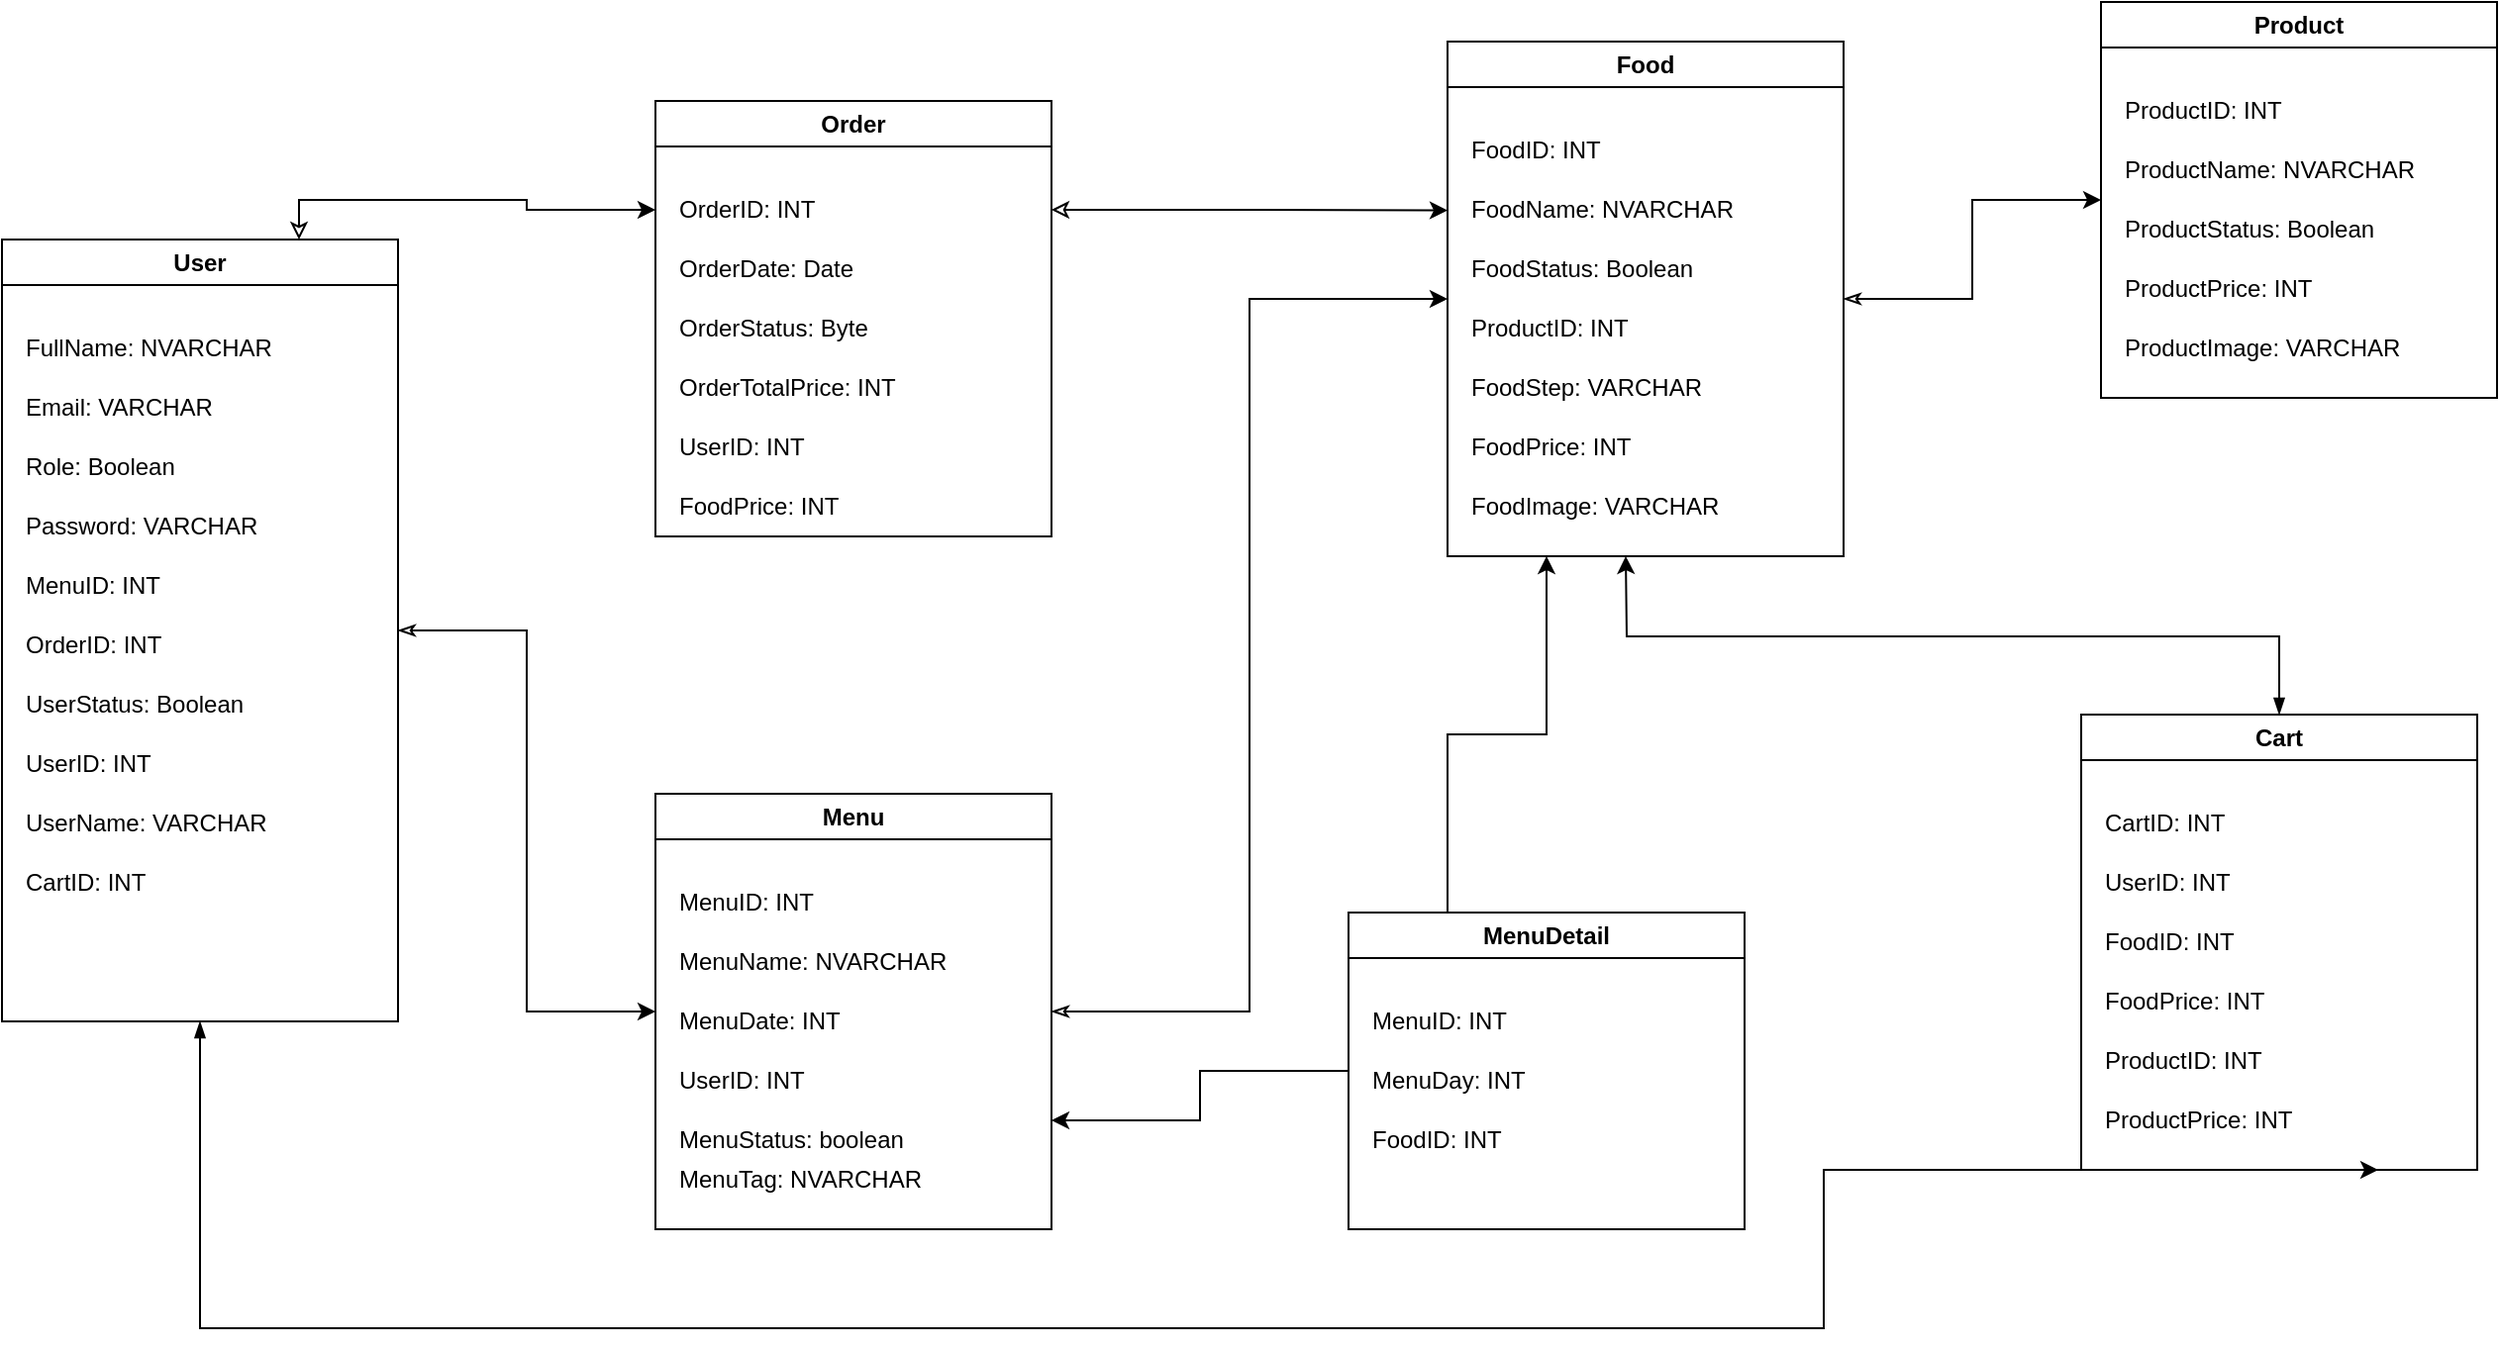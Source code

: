 <mxfile version="24.1.0" type="device">
  <diagram id="C5RBs43oDa-KdzZeNtuy" name="Page-1">
    <mxGraphModel dx="712" dy="827" grid="1" gridSize="10" guides="1" tooltips="1" connect="1" arrows="1" fold="1" page="1" pageScale="1" pageWidth="700" pageHeight="1000" math="0" shadow="0">
      <root>
        <mxCell id="WIyWlLk6GJQsqaUBKTNV-0" />
        <mxCell id="WIyWlLk6GJQsqaUBKTNV-1" parent="WIyWlLk6GJQsqaUBKTNV-0" />
        <mxCell id="eBe9NrjVwhEct2kou5ef-25" style="edgeStyle=orthogonalEdgeStyle;rounded=0;orthogonalLoop=1;jettySize=auto;html=1;exitX=0.75;exitY=0;exitDx=0;exitDy=0;entryX=0;entryY=0.25;entryDx=0;entryDy=0;startArrow=classic;startFill=0;" parent="WIyWlLk6GJQsqaUBKTNV-1" source="wlzenyJbIIAM9l0T2x9z-0" target="eBe9NrjVwhEct2kou5ef-16" edge="1">
          <mxGeometry relative="1" as="geometry" />
        </mxCell>
        <mxCell id="eBe9NrjVwhEct2kou5ef-26" style="edgeStyle=orthogonalEdgeStyle;rounded=0;orthogonalLoop=1;jettySize=auto;html=1;exitX=1;exitY=0.5;exitDx=0;exitDy=0;entryX=0;entryY=0.5;entryDx=0;entryDy=0;startArrow=classicThin;startFill=0;" parent="WIyWlLk6GJQsqaUBKTNV-1" source="wlzenyJbIIAM9l0T2x9z-0" target="wlzenyJbIIAM9l0T2x9z-10" edge="1">
          <mxGeometry relative="1" as="geometry" />
        </mxCell>
        <mxCell id="eBe9NrjVwhEct2kou5ef-47" style="edgeStyle=orthogonalEdgeStyle;rounded=0;orthogonalLoop=1;jettySize=auto;html=1;exitX=0.5;exitY=1;exitDx=0;exitDy=0;entryX=0.75;entryY=1;entryDx=0;entryDy=0;startArrow=blockThin;startFill=1;" parent="WIyWlLk6GJQsqaUBKTNV-1" source="wlzenyJbIIAM9l0T2x9z-0" target="eBe9NrjVwhEct2kou5ef-30" edge="1">
          <mxGeometry relative="1" as="geometry">
            <Array as="points">
              <mxPoint x="210" y="740" />
              <mxPoint x="1030" y="740" />
            </Array>
          </mxGeometry>
        </mxCell>
        <mxCell id="wlzenyJbIIAM9l0T2x9z-0" value="User" style="swimlane;whiteSpace=wrap;html=1;" parent="WIyWlLk6GJQsqaUBKTNV-1" vertex="1">
          <mxGeometry x="110" y="190" width="200" height="395" as="geometry" />
        </mxCell>
        <mxCell id="wlzenyJbIIAM9l0T2x9z-3" value="FullName: NVARCHAR" style="text;html=1;align=left;verticalAlign=middle;whiteSpace=wrap;rounded=0;" parent="wlzenyJbIIAM9l0T2x9z-0" vertex="1">
          <mxGeometry x="10" y="40" width="160" height="30" as="geometry" />
        </mxCell>
        <mxCell id="wlzenyJbIIAM9l0T2x9z-4" value="Email: VARCHAR" style="text;html=1;align=left;verticalAlign=middle;whiteSpace=wrap;rounded=0;" parent="wlzenyJbIIAM9l0T2x9z-0" vertex="1">
          <mxGeometry x="10" y="70" width="160" height="30" as="geometry" />
        </mxCell>
        <mxCell id="wlzenyJbIIAM9l0T2x9z-5" value="Role: Boolean" style="text;html=1;align=left;verticalAlign=middle;whiteSpace=wrap;rounded=0;" parent="wlzenyJbIIAM9l0T2x9z-0" vertex="1">
          <mxGeometry x="10" y="100" width="160" height="30" as="geometry" />
        </mxCell>
        <mxCell id="wlzenyJbIIAM9l0T2x9z-6" value="Password: VARCHAR" style="text;html=1;align=left;verticalAlign=middle;whiteSpace=wrap;rounded=0;" parent="wlzenyJbIIAM9l0T2x9z-0" vertex="1">
          <mxGeometry x="10" y="130" width="160" height="30" as="geometry" />
        </mxCell>
        <mxCell id="wlzenyJbIIAM9l0T2x9z-7" value="MenuID: INT" style="text;html=1;align=left;verticalAlign=middle;whiteSpace=wrap;rounded=0;" parent="wlzenyJbIIAM9l0T2x9z-0" vertex="1">
          <mxGeometry x="10" y="160" width="160" height="30" as="geometry" />
        </mxCell>
        <mxCell id="wlzenyJbIIAM9l0T2x9z-8" value="OrderID: INT" style="text;html=1;align=left;verticalAlign=middle;whiteSpace=wrap;rounded=0;" parent="wlzenyJbIIAM9l0T2x9z-0" vertex="1">
          <mxGeometry x="10" y="190" width="160" height="30" as="geometry" />
        </mxCell>
        <mxCell id="wlzenyJbIIAM9l0T2x9z-9" value="UserStatus: Boolean" style="text;html=1;align=left;verticalAlign=middle;whiteSpace=wrap;rounded=0;" parent="wlzenyJbIIAM9l0T2x9z-0" vertex="1">
          <mxGeometry x="10" y="220" width="160" height="30" as="geometry" />
        </mxCell>
        <mxCell id="wlzenyJbIIAM9l0T2x9z-18" value="UserID: INT" style="text;html=1;align=left;verticalAlign=middle;whiteSpace=wrap;rounded=0;" parent="wlzenyJbIIAM9l0T2x9z-0" vertex="1">
          <mxGeometry x="10" y="250" width="160" height="30" as="geometry" />
        </mxCell>
        <mxCell id="iK7r8L6nQ7AS_cM26z_x-1" value="UserName: VARCHAR" style="text;html=1;align=left;verticalAlign=middle;whiteSpace=wrap;rounded=0;" parent="wlzenyJbIIAM9l0T2x9z-0" vertex="1">
          <mxGeometry x="10" y="280" width="160" height="30" as="geometry" />
        </mxCell>
        <mxCell id="jplNvjDEhCDdt2a2HbCQ-0" value="CartID: INT" style="text;html=1;align=left;verticalAlign=middle;whiteSpace=wrap;rounded=0;" parent="wlzenyJbIIAM9l0T2x9z-0" vertex="1">
          <mxGeometry x="10" y="310" width="160" height="30" as="geometry" />
        </mxCell>
        <mxCell id="eBe9NrjVwhEct2kou5ef-28" style="edgeStyle=orthogonalEdgeStyle;rounded=0;orthogonalLoop=1;jettySize=auto;html=1;exitX=1;exitY=0.5;exitDx=0;exitDy=0;entryX=0;entryY=0.5;entryDx=0;entryDy=0;startArrow=classicThin;startFill=0;" parent="WIyWlLk6GJQsqaUBKTNV-1" source="wlzenyJbIIAM9l0T2x9z-10" target="eBe9NrjVwhEct2kou5ef-0" edge="1">
          <mxGeometry relative="1" as="geometry" />
        </mxCell>
        <mxCell id="wlzenyJbIIAM9l0T2x9z-10" value="Menu" style="swimlane;whiteSpace=wrap;html=1;" parent="WIyWlLk6GJQsqaUBKTNV-1" vertex="1">
          <mxGeometry x="440" y="470" width="200" height="220" as="geometry" />
        </mxCell>
        <mxCell id="wlzenyJbIIAM9l0T2x9z-11" value="MenuID: INT" style="text;html=1;align=left;verticalAlign=middle;whiteSpace=wrap;rounded=0;" parent="wlzenyJbIIAM9l0T2x9z-10" vertex="1">
          <mxGeometry x="10" y="40" width="160" height="30" as="geometry" />
        </mxCell>
        <mxCell id="wlzenyJbIIAM9l0T2x9z-13" value="MenuDate: INT" style="text;html=1;align=left;verticalAlign=middle;whiteSpace=wrap;rounded=0;" parent="wlzenyJbIIAM9l0T2x9z-10" vertex="1">
          <mxGeometry x="10" y="100" width="160" height="30" as="geometry" />
        </mxCell>
        <mxCell id="wlzenyJbIIAM9l0T2x9z-14" value="UserID: INT" style="text;html=1;align=left;verticalAlign=middle;whiteSpace=wrap;rounded=0;" parent="wlzenyJbIIAM9l0T2x9z-10" vertex="1">
          <mxGeometry x="10" y="130" width="160" height="30" as="geometry" />
        </mxCell>
        <mxCell id="2pTqiuVihy7p_YKLxnr8-0" value="MenuName: NVARCHAR" style="text;html=1;align=left;verticalAlign=middle;whiteSpace=wrap;rounded=0;" parent="wlzenyJbIIAM9l0T2x9z-10" vertex="1">
          <mxGeometry x="10" y="70" width="160" height="30" as="geometry" />
        </mxCell>
        <mxCell id="2pTqiuVihy7p_YKLxnr8-1" value="MenuStatus: boolean" style="text;html=1;align=left;verticalAlign=middle;whiteSpace=wrap;rounded=0;" parent="wlzenyJbIIAM9l0T2x9z-10" vertex="1">
          <mxGeometry x="10" y="160" width="160" height="30" as="geometry" />
        </mxCell>
        <mxCell id="q6uzo9C-Sv_VozJGh8H0-0" value="MenuTag: NVARCHAR" style="text;html=1;align=left;verticalAlign=middle;whiteSpace=wrap;rounded=0;" vertex="1" parent="wlzenyJbIIAM9l0T2x9z-10">
          <mxGeometry x="10" y="180" width="160" height="30" as="geometry" />
        </mxCell>
        <mxCell id="eBe9NrjVwhEct2kou5ef-29" style="edgeStyle=orthogonalEdgeStyle;rounded=0;orthogonalLoop=1;jettySize=auto;html=1;exitX=1;exitY=0.5;exitDx=0;exitDy=0;entryX=0;entryY=0.5;entryDx=0;entryDy=0;startArrow=classicThin;startFill=0;" parent="WIyWlLk6GJQsqaUBKTNV-1" source="eBe9NrjVwhEct2kou5ef-0" target="eBe9NrjVwhEct2kou5ef-9" edge="1">
          <mxGeometry relative="1" as="geometry" />
        </mxCell>
        <mxCell id="eBe9NrjVwhEct2kou5ef-0" value="Food" style="swimlane;whiteSpace=wrap;html=1;" parent="WIyWlLk6GJQsqaUBKTNV-1" vertex="1">
          <mxGeometry x="840" y="90" width="200" height="260" as="geometry" />
        </mxCell>
        <mxCell id="eBe9NrjVwhEct2kou5ef-1" value="FoodID: INT" style="text;html=1;align=left;verticalAlign=middle;whiteSpace=wrap;rounded=0;" parent="eBe9NrjVwhEct2kou5ef-0" vertex="1">
          <mxGeometry x="10" y="40" width="160" height="30" as="geometry" />
        </mxCell>
        <mxCell id="eBe9NrjVwhEct2kou5ef-2" value="FoodName: NVARCHAR" style="text;html=1;align=left;verticalAlign=middle;whiteSpace=wrap;rounded=0;" parent="eBe9NrjVwhEct2kou5ef-0" vertex="1">
          <mxGeometry x="10" y="70" width="160" height="30" as="geometry" />
        </mxCell>
        <mxCell id="eBe9NrjVwhEct2kou5ef-3" value="FoodStatus: Boolean" style="text;html=1;align=left;verticalAlign=middle;whiteSpace=wrap;rounded=0;" parent="eBe9NrjVwhEct2kou5ef-0" vertex="1">
          <mxGeometry x="10" y="100" width="160" height="30" as="geometry" />
        </mxCell>
        <mxCell id="eBe9NrjVwhEct2kou5ef-4" value="ProductID: INT" style="text;html=1;align=left;verticalAlign=middle;whiteSpace=wrap;rounded=0;" parent="eBe9NrjVwhEct2kou5ef-0" vertex="1">
          <mxGeometry x="10" y="130" width="160" height="30" as="geometry" />
        </mxCell>
        <mxCell id="eBe9NrjVwhEct2kou5ef-5" value="FoodStep: VARCHAR" style="text;html=1;align=left;verticalAlign=middle;whiteSpace=wrap;rounded=0;" parent="eBe9NrjVwhEct2kou5ef-0" vertex="1">
          <mxGeometry x="10" y="160" width="160" height="30" as="geometry" />
        </mxCell>
        <mxCell id="eBe9NrjVwhEct2kou5ef-15" value="FoodPrice: INT" style="text;html=1;align=left;verticalAlign=middle;whiteSpace=wrap;rounded=0;" parent="eBe9NrjVwhEct2kou5ef-0" vertex="1">
          <mxGeometry x="10" y="190" width="160" height="30" as="geometry" />
        </mxCell>
        <mxCell id="iK7r8L6nQ7AS_cM26z_x-0" value="FoodImage: VARCHAR" style="text;html=1;align=left;verticalAlign=middle;whiteSpace=wrap;rounded=0;" parent="eBe9NrjVwhEct2kou5ef-0" vertex="1">
          <mxGeometry x="10" y="220" width="160" height="30" as="geometry" />
        </mxCell>
        <mxCell id="eBe9NrjVwhEct2kou5ef-9" value="Product" style="swimlane;whiteSpace=wrap;html=1;" parent="WIyWlLk6GJQsqaUBKTNV-1" vertex="1">
          <mxGeometry x="1170" y="70" width="200" height="200" as="geometry" />
        </mxCell>
        <mxCell id="eBe9NrjVwhEct2kou5ef-10" value="ProductID: INT" style="text;html=1;align=left;verticalAlign=middle;whiteSpace=wrap;rounded=0;" parent="eBe9NrjVwhEct2kou5ef-9" vertex="1">
          <mxGeometry x="10" y="40" width="160" height="30" as="geometry" />
        </mxCell>
        <mxCell id="eBe9NrjVwhEct2kou5ef-11" value="ProductName: NVARCHAR" style="text;html=1;align=left;verticalAlign=middle;whiteSpace=wrap;rounded=0;" parent="eBe9NrjVwhEct2kou5ef-9" vertex="1">
          <mxGeometry x="10" y="70" width="160" height="30" as="geometry" />
        </mxCell>
        <mxCell id="eBe9NrjVwhEct2kou5ef-12" value="ProductStatus: Boolean" style="text;html=1;align=left;verticalAlign=middle;whiteSpace=wrap;rounded=0;" parent="eBe9NrjVwhEct2kou5ef-9" vertex="1">
          <mxGeometry x="10" y="100" width="160" height="30" as="geometry" />
        </mxCell>
        <mxCell id="jplNvjDEhCDdt2a2HbCQ-1" value="ProductPrice: INT" style="text;html=1;align=left;verticalAlign=middle;whiteSpace=wrap;rounded=0;" parent="eBe9NrjVwhEct2kou5ef-9" vertex="1">
          <mxGeometry x="10" y="130" width="160" height="30" as="geometry" />
        </mxCell>
        <mxCell id="jplNvjDEhCDdt2a2HbCQ-2" value="ProductImage: VARCHAR" style="text;html=1;align=left;verticalAlign=middle;whiteSpace=wrap;rounded=0;" parent="eBe9NrjVwhEct2kou5ef-9" vertex="1">
          <mxGeometry x="10" y="160" width="160" height="30" as="geometry" />
        </mxCell>
        <mxCell id="eBe9NrjVwhEct2kou5ef-27" style="edgeStyle=orthogonalEdgeStyle;rounded=0;orthogonalLoop=1;jettySize=auto;html=1;exitX=1;exitY=0.25;exitDx=0;exitDy=0;startArrow=classic;startFill=0;" parent="WIyWlLk6GJQsqaUBKTNV-1" source="eBe9NrjVwhEct2kou5ef-16" edge="1">
          <mxGeometry relative="1" as="geometry">
            <mxPoint x="840" y="175.308" as="targetPoint" />
          </mxGeometry>
        </mxCell>
        <mxCell id="eBe9NrjVwhEct2kou5ef-16" value="Order" style="swimlane;whiteSpace=wrap;html=1;" parent="WIyWlLk6GJQsqaUBKTNV-1" vertex="1">
          <mxGeometry x="440" y="120" width="200" height="220" as="geometry" />
        </mxCell>
        <mxCell id="eBe9NrjVwhEct2kou5ef-17" value="OrderID: INT" style="text;html=1;align=left;verticalAlign=middle;whiteSpace=wrap;rounded=0;" parent="eBe9NrjVwhEct2kou5ef-16" vertex="1">
          <mxGeometry x="10" y="40" width="160" height="30" as="geometry" />
        </mxCell>
        <mxCell id="eBe9NrjVwhEct2kou5ef-18" value="OrderDate: Date" style="text;html=1;align=left;verticalAlign=middle;whiteSpace=wrap;rounded=0;" parent="eBe9NrjVwhEct2kou5ef-16" vertex="1">
          <mxGeometry x="10" y="70" width="160" height="30" as="geometry" />
        </mxCell>
        <mxCell id="eBe9NrjVwhEct2kou5ef-19" value="OrderStatus: Byte" style="text;html=1;align=left;verticalAlign=middle;whiteSpace=wrap;rounded=0;" parent="eBe9NrjVwhEct2kou5ef-16" vertex="1">
          <mxGeometry x="10" y="100" width="160" height="30" as="geometry" />
        </mxCell>
        <mxCell id="eBe9NrjVwhEct2kou5ef-20" value="OrderTotalPrice: INT" style="text;html=1;align=left;verticalAlign=middle;whiteSpace=wrap;rounded=0;" parent="eBe9NrjVwhEct2kou5ef-16" vertex="1">
          <mxGeometry x="10" y="130" width="160" height="30" as="geometry" />
        </mxCell>
        <mxCell id="eBe9NrjVwhEct2kou5ef-21" value="UserID: INT" style="text;html=1;align=left;verticalAlign=middle;whiteSpace=wrap;rounded=0;" parent="eBe9NrjVwhEct2kou5ef-16" vertex="1">
          <mxGeometry x="10" y="160" width="160" height="30" as="geometry" />
        </mxCell>
        <mxCell id="eBe9NrjVwhEct2kou5ef-22" value="FoodPrice: INT" style="text;html=1;align=left;verticalAlign=middle;whiteSpace=wrap;rounded=0;" parent="eBe9NrjVwhEct2kou5ef-16" vertex="1">
          <mxGeometry x="10" y="190" width="160" height="30" as="geometry" />
        </mxCell>
        <mxCell id="eBe9NrjVwhEct2kou5ef-48" style="edgeStyle=orthogonalEdgeStyle;rounded=0;orthogonalLoop=1;jettySize=auto;html=1;exitX=0.5;exitY=0;exitDx=0;exitDy=0;startArrow=blockThin;startFill=1;" parent="WIyWlLk6GJQsqaUBKTNV-1" source="eBe9NrjVwhEct2kou5ef-30" edge="1">
          <mxGeometry relative="1" as="geometry">
            <mxPoint x="930" y="350" as="targetPoint" />
          </mxGeometry>
        </mxCell>
        <mxCell id="eBe9NrjVwhEct2kou5ef-30" value="Cart" style="swimlane;whiteSpace=wrap;html=1;" parent="WIyWlLk6GJQsqaUBKTNV-1" vertex="1">
          <mxGeometry x="1160" y="430" width="200" height="230" as="geometry" />
        </mxCell>
        <mxCell id="eBe9NrjVwhEct2kou5ef-31" value="CartID: INT" style="text;html=1;align=left;verticalAlign=middle;whiteSpace=wrap;rounded=0;" parent="eBe9NrjVwhEct2kou5ef-30" vertex="1">
          <mxGeometry x="10" y="40" width="160" height="30" as="geometry" />
        </mxCell>
        <mxCell id="eBe9NrjVwhEct2kou5ef-32" value="UserID: INT" style="text;html=1;align=left;verticalAlign=middle;whiteSpace=wrap;rounded=0;" parent="eBe9NrjVwhEct2kou5ef-30" vertex="1">
          <mxGeometry x="10" y="70" width="160" height="30" as="geometry" />
        </mxCell>
        <mxCell id="eBe9NrjVwhEct2kou5ef-33" value="FoodID: INT" style="text;html=1;align=left;verticalAlign=middle;whiteSpace=wrap;rounded=0;" parent="eBe9NrjVwhEct2kou5ef-30" vertex="1">
          <mxGeometry x="10" y="100" width="160" height="30" as="geometry" />
        </mxCell>
        <mxCell id="nrRDrl95SVB0rjQ9r-i_-12" value="ProductID: INT" style="text;html=1;align=left;verticalAlign=middle;whiteSpace=wrap;rounded=0;" parent="eBe9NrjVwhEct2kou5ef-30" vertex="1">
          <mxGeometry x="10" y="160" width="160" height="30" as="geometry" />
        </mxCell>
        <mxCell id="jplNvjDEhCDdt2a2HbCQ-3" value="FoodPrice: INT" style="text;html=1;align=left;verticalAlign=middle;whiteSpace=wrap;rounded=0;" parent="eBe9NrjVwhEct2kou5ef-30" vertex="1">
          <mxGeometry x="10" y="130" width="160" height="30" as="geometry" />
        </mxCell>
        <mxCell id="jplNvjDEhCDdt2a2HbCQ-4" value="ProductPrice: INT" style="text;html=1;align=left;verticalAlign=middle;whiteSpace=wrap;rounded=0;" parent="eBe9NrjVwhEct2kou5ef-30" vertex="1">
          <mxGeometry x="10" y="190" width="160" height="30" as="geometry" />
        </mxCell>
        <mxCell id="q6uzo9C-Sv_VozJGh8H0-8" style="edgeStyle=orthogonalEdgeStyle;rounded=0;orthogonalLoop=1;jettySize=auto;html=1;exitX=0;exitY=0.5;exitDx=0;exitDy=0;entryX=1;entryY=0.75;entryDx=0;entryDy=0;" edge="1" parent="WIyWlLk6GJQsqaUBKTNV-1" source="q6uzo9C-Sv_VozJGh8H0-1" target="wlzenyJbIIAM9l0T2x9z-10">
          <mxGeometry relative="1" as="geometry" />
        </mxCell>
        <mxCell id="q6uzo9C-Sv_VozJGh8H0-9" style="edgeStyle=orthogonalEdgeStyle;rounded=0;orthogonalLoop=1;jettySize=auto;html=1;exitX=0.25;exitY=0;exitDx=0;exitDy=0;entryX=0.25;entryY=1;entryDx=0;entryDy=0;" edge="1" parent="WIyWlLk6GJQsqaUBKTNV-1" source="q6uzo9C-Sv_VozJGh8H0-1" target="eBe9NrjVwhEct2kou5ef-0">
          <mxGeometry relative="1" as="geometry" />
        </mxCell>
        <mxCell id="q6uzo9C-Sv_VozJGh8H0-1" value="MenuDetail" style="swimlane;whiteSpace=wrap;html=1;" vertex="1" parent="WIyWlLk6GJQsqaUBKTNV-1">
          <mxGeometry x="790" y="530" width="200" height="160" as="geometry" />
        </mxCell>
        <mxCell id="q6uzo9C-Sv_VozJGh8H0-2" value="MenuID: INT" style="text;html=1;align=left;verticalAlign=middle;whiteSpace=wrap;rounded=0;" vertex="1" parent="q6uzo9C-Sv_VozJGh8H0-1">
          <mxGeometry x="10" y="40" width="160" height="30" as="geometry" />
        </mxCell>
        <mxCell id="q6uzo9C-Sv_VozJGh8H0-3" value="FoodID: INT" style="text;html=1;align=left;verticalAlign=middle;whiteSpace=wrap;rounded=0;" vertex="1" parent="q6uzo9C-Sv_VozJGh8H0-1">
          <mxGeometry x="10" y="100" width="160" height="30" as="geometry" />
        </mxCell>
        <mxCell id="q6uzo9C-Sv_VozJGh8H0-5" value="MenuDay: INT" style="text;html=1;align=left;verticalAlign=middle;whiteSpace=wrap;rounded=0;" vertex="1" parent="q6uzo9C-Sv_VozJGh8H0-1">
          <mxGeometry x="10" y="70" width="160" height="30" as="geometry" />
        </mxCell>
      </root>
    </mxGraphModel>
  </diagram>
</mxfile>
